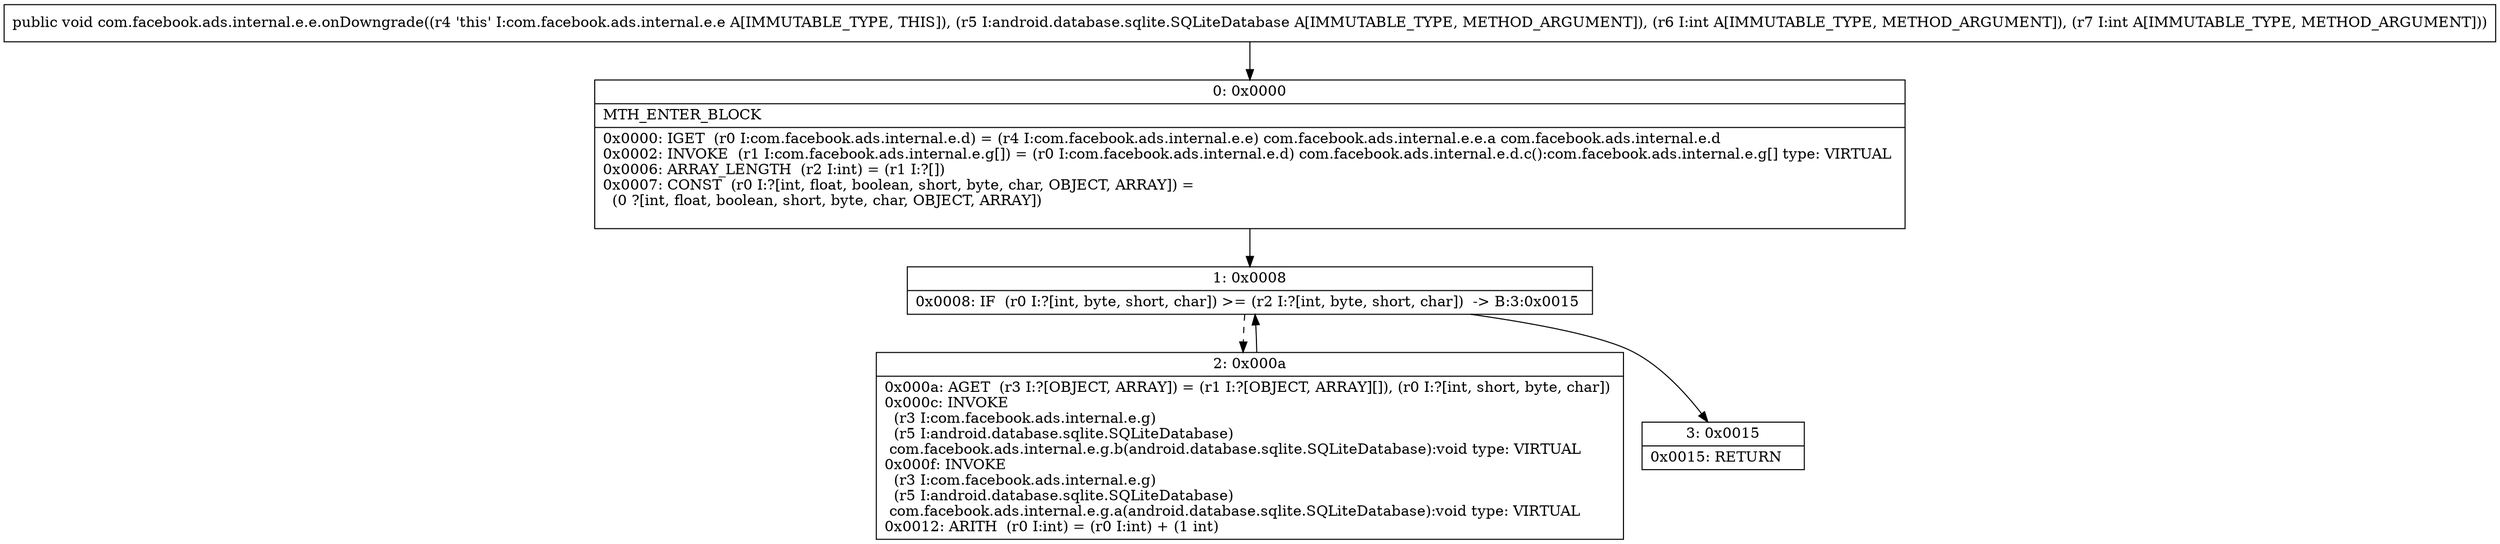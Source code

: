 digraph "CFG forcom.facebook.ads.internal.e.e.onDowngrade(Landroid\/database\/sqlite\/SQLiteDatabase;II)V" {
Node_0 [shape=record,label="{0\:\ 0x0000|MTH_ENTER_BLOCK\l|0x0000: IGET  (r0 I:com.facebook.ads.internal.e.d) = (r4 I:com.facebook.ads.internal.e.e) com.facebook.ads.internal.e.e.a com.facebook.ads.internal.e.d \l0x0002: INVOKE  (r1 I:com.facebook.ads.internal.e.g[]) = (r0 I:com.facebook.ads.internal.e.d) com.facebook.ads.internal.e.d.c():com.facebook.ads.internal.e.g[] type: VIRTUAL \l0x0006: ARRAY_LENGTH  (r2 I:int) = (r1 I:?[]) \l0x0007: CONST  (r0 I:?[int, float, boolean, short, byte, char, OBJECT, ARRAY]) = \l  (0 ?[int, float, boolean, short, byte, char, OBJECT, ARRAY])\l \l}"];
Node_1 [shape=record,label="{1\:\ 0x0008|0x0008: IF  (r0 I:?[int, byte, short, char]) \>= (r2 I:?[int, byte, short, char])  \-\> B:3:0x0015 \l}"];
Node_2 [shape=record,label="{2\:\ 0x000a|0x000a: AGET  (r3 I:?[OBJECT, ARRAY]) = (r1 I:?[OBJECT, ARRAY][]), (r0 I:?[int, short, byte, char]) \l0x000c: INVOKE  \l  (r3 I:com.facebook.ads.internal.e.g)\l  (r5 I:android.database.sqlite.SQLiteDatabase)\l com.facebook.ads.internal.e.g.b(android.database.sqlite.SQLiteDatabase):void type: VIRTUAL \l0x000f: INVOKE  \l  (r3 I:com.facebook.ads.internal.e.g)\l  (r5 I:android.database.sqlite.SQLiteDatabase)\l com.facebook.ads.internal.e.g.a(android.database.sqlite.SQLiteDatabase):void type: VIRTUAL \l0x0012: ARITH  (r0 I:int) = (r0 I:int) + (1 int) \l}"];
Node_3 [shape=record,label="{3\:\ 0x0015|0x0015: RETURN   \l}"];
MethodNode[shape=record,label="{public void com.facebook.ads.internal.e.e.onDowngrade((r4 'this' I:com.facebook.ads.internal.e.e A[IMMUTABLE_TYPE, THIS]), (r5 I:android.database.sqlite.SQLiteDatabase A[IMMUTABLE_TYPE, METHOD_ARGUMENT]), (r6 I:int A[IMMUTABLE_TYPE, METHOD_ARGUMENT]), (r7 I:int A[IMMUTABLE_TYPE, METHOD_ARGUMENT])) }"];
MethodNode -> Node_0;
Node_0 -> Node_1;
Node_1 -> Node_2[style=dashed];
Node_1 -> Node_3;
Node_2 -> Node_1;
}

